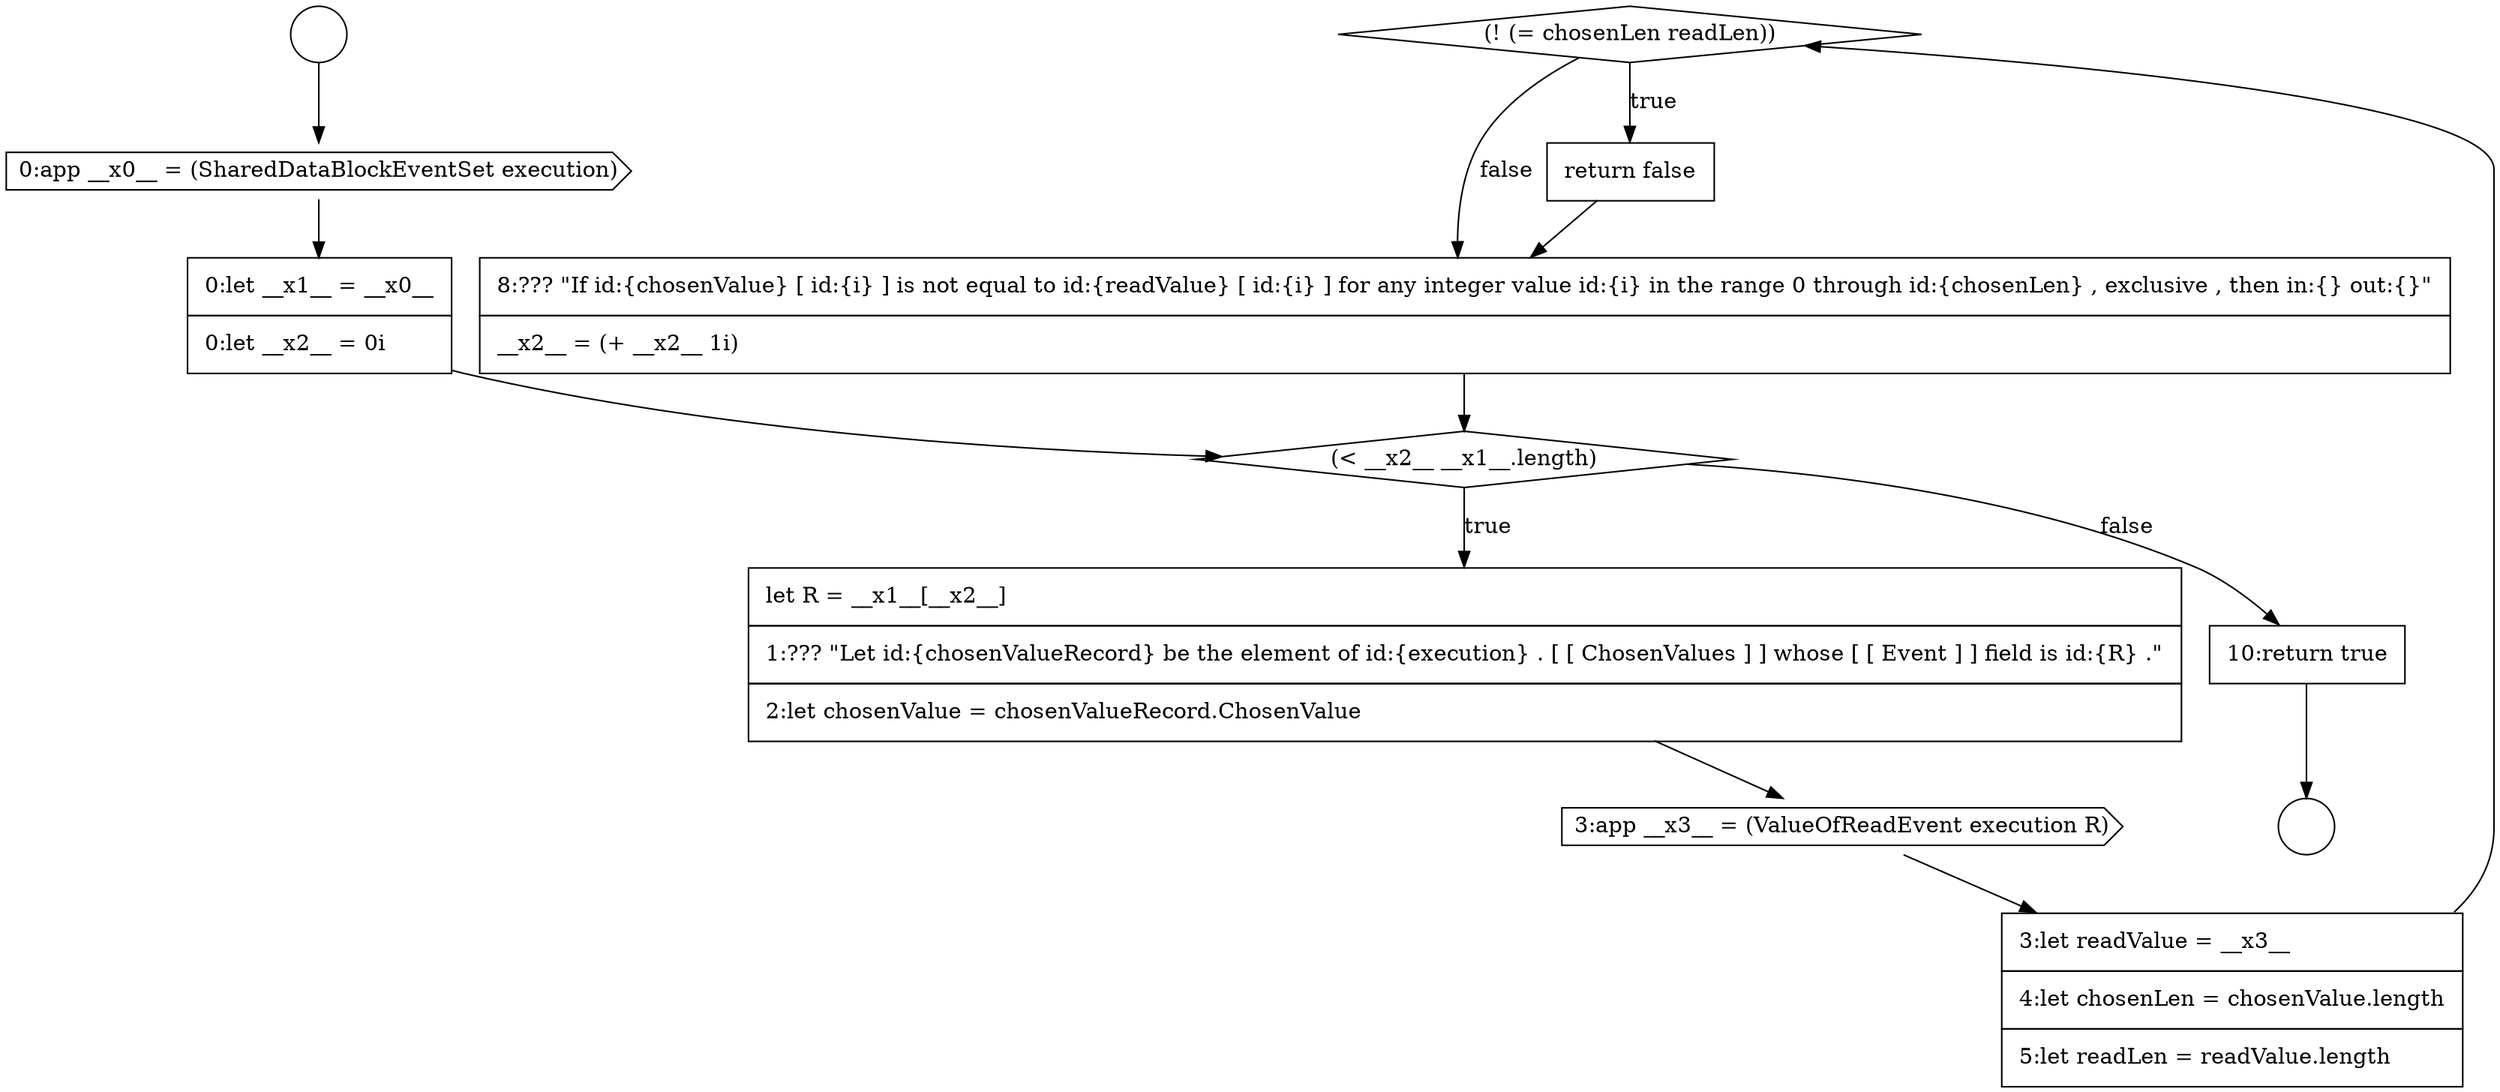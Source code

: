 digraph {
  node18069 [shape=diamond, label=<<font color="black">(! (= chosenLen readLen))</font>> color="black" fillcolor="white" style=filled]
  node18065 [shape=diamond, label=<<font color="black">(&lt; __x2__ __x1__.length)</font>> color="black" fillcolor="white" style=filled]
  node18063 [shape=cds, label=<<font color="black">0:app __x0__ = (SharedDataBlockEventSet execution)</font>> color="black" fillcolor="white" style=filled]
  node18068 [shape=none, margin=0, label=<<font color="black">
    <table border="0" cellborder="1" cellspacing="0" cellpadding="10">
      <tr><td align="left">3:let readValue = __x3__</td></tr>
      <tr><td align="left">4:let chosenLen = chosenValue.length</td></tr>
      <tr><td align="left">5:let readLen = readValue.length</td></tr>
    </table>
  </font>> color="black" fillcolor="white" style=filled]
  node18064 [shape=none, margin=0, label=<<font color="black">
    <table border="0" cellborder="1" cellspacing="0" cellpadding="10">
      <tr><td align="left">0:let __x1__ = __x0__</td></tr>
      <tr><td align="left">0:let __x2__ = 0i</td></tr>
    </table>
  </font>> color="black" fillcolor="white" style=filled]
  node18067 [shape=cds, label=<<font color="black">3:app __x3__ = (ValueOfReadEvent execution R)</font>> color="black" fillcolor="white" style=filled]
  node18071 [shape=none, margin=0, label=<<font color="black">
    <table border="0" cellborder="1" cellspacing="0" cellpadding="10">
      <tr><td align="left">8:??? &quot;If id:{chosenValue} [ id:{i} ] is not equal to id:{readValue} [ id:{i} ] for any integer value id:{i} in the range 0 through id:{chosenLen} , exclusive , then in:{} out:{}&quot;</td></tr>
      <tr><td align="left">__x2__ = (+ __x2__ 1i)</td></tr>
    </table>
  </font>> color="black" fillcolor="white" style=filled]
  node18066 [shape=none, margin=0, label=<<font color="black">
    <table border="0" cellborder="1" cellspacing="0" cellpadding="10">
      <tr><td align="left">let R = __x1__[__x2__]</td></tr>
      <tr><td align="left">1:??? &quot;Let id:{chosenValueRecord} be the element of id:{execution} . [ [ ChosenValues ] ] whose [ [ Event ] ] field is id:{R} .&quot;</td></tr>
      <tr><td align="left">2:let chosenValue = chosenValueRecord.ChosenValue</td></tr>
    </table>
  </font>> color="black" fillcolor="white" style=filled]
  node18061 [shape=circle label=" " color="black" fillcolor="white" style=filled]
  node18070 [shape=none, margin=0, label=<<font color="black">
    <table border="0" cellborder="1" cellspacing="0" cellpadding="10">
      <tr><td align="left">return false</td></tr>
    </table>
  </font>> color="black" fillcolor="white" style=filled]
  node18062 [shape=circle label=" " color="black" fillcolor="white" style=filled]
  node18072 [shape=none, margin=0, label=<<font color="black">
    <table border="0" cellborder="1" cellspacing="0" cellpadding="10">
      <tr><td align="left">10:return true</td></tr>
    </table>
  </font>> color="black" fillcolor="white" style=filled]
  node18072 -> node18062 [ color="black"]
  node18061 -> node18063 [ color="black"]
  node18064 -> node18065 [ color="black"]
  node18067 -> node18068 [ color="black"]
  node18063 -> node18064 [ color="black"]
  node18069 -> node18070 [label=<<font color="black">true</font>> color="black"]
  node18069 -> node18071 [label=<<font color="black">false</font>> color="black"]
  node18066 -> node18067 [ color="black"]
  node18068 -> node18069 [ color="black"]
  node18065 -> node18066 [label=<<font color="black">true</font>> color="black"]
  node18065 -> node18072 [label=<<font color="black">false</font>> color="black"]
  node18070 -> node18071 [ color="black"]
  node18071 -> node18065 [ color="black"]
}

